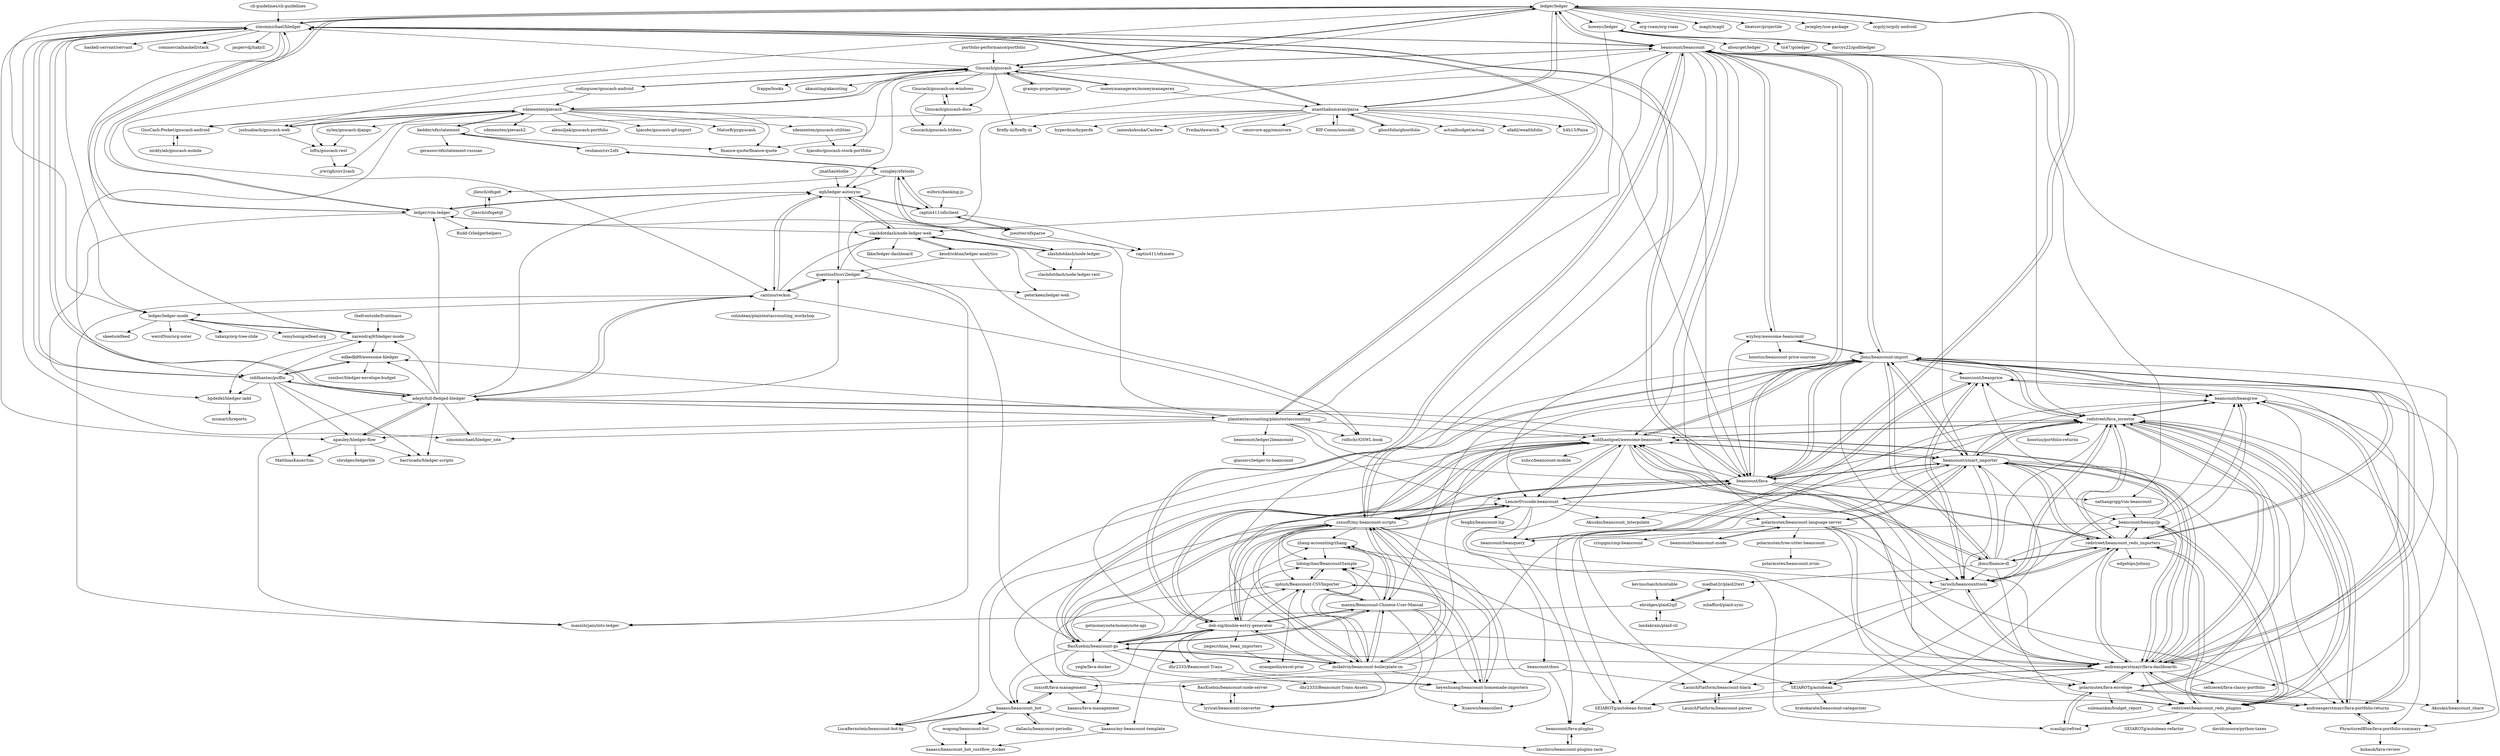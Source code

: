 digraph G {
"ledger/ledger" -> "simonmichael/hledger"
"ledger/ledger" -> "beancount/beancount"
"ledger/ledger" -> "beancount/fava"
"ledger/ledger" -> "ledger/ledger-mode"
"ledger/ledger" -> "Gnucash/gnucash"
"ledger/ledger" -> "ananthakumaran/paisa"
"ledger/ledger" -> "ledger/vim-ledger"
"ledger/ledger" -> "org-roam/org-roam" ["e"=1]
"ledger/ledger" -> "magit/magit" ["e"=1]
"ledger/ledger" -> "bbatsov/projectile" ["e"=1]
"ledger/ledger" -> "cantino/reckon"
"ledger/ledger" -> "jwiegley/use-package" ["e"=1]
"ledger/ledger" -> "egh/ledger-autosync"
"ledger/ledger" -> "orgzly/orgzly-android" ["e"=1]
"ledger/ledger" -> "howeyc/ledger"
"kevinschaich/mintable" -> "ebridges/plaid2qif" ["e"=1]
"egh/ledger-autosync" -> "captin411/ofxclient"
"egh/ledger-autosync" -> "slashdotdash/node-ledger"
"egh/ledger-autosync" -> "slashdotdash/node-ledger-web"
"egh/ledger-autosync" -> "cantino/reckon"
"egh/ledger-autosync" -> "quentinsf/icsv2ledger"
"egh/ledger-autosync" -> "ledger/vim-ledger"
"adept/full-fledged-hledger" -> "apauley/hledger-flow"
"adept/full-fledged-hledger" -> "simonmichael/hledger"
"adept/full-fledged-hledger" -> "cantino/reckon"
"adept/full-fledged-hledger" -> "siddhantac/puffin"
"adept/full-fledged-hledger" -> "plaintextaccounting/plaintextaccounting"
"adept/full-fledged-hledger" -> "edkedk99/awesome-hledger"
"adept/full-fledged-hledger" -> "manishrjain/into-ledger"
"adept/full-fledged-hledger" -> "barrucadu/hledger-scripts"
"adept/full-fledged-hledger" -> "narendraj9/hledger-mode"
"adept/full-fledged-hledger" -> "simonmichael/hledger_site"
"adept/full-fledged-hledger" -> "ledger/vim-ledger"
"adept/full-fledged-hledger" -> "egh/ledger-autosync"
"adept/full-fledged-hledger" -> "siddhantgoel/awesome-beancount"
"adept/full-fledged-hledger" -> "beancount/smart_importer"
"adept/full-fledged-hledger" -> "quentinsf/icsv2ledger"
"Gnucash/gnucash-on-windows" -> "Gnucash/gnucash-docs"
"Gnucash/gnucash-on-windows" -> "Gnucash/gnucash-htdocs"
"darcys22/godbledger" -> "howeyc/ledger"
"beancount/ledger2beancount" -> "glasserc/ledger-to-beancount"
"apauley/hledger-flow" -> "adept/full-fledged-hledger"
"apauley/hledger-flow" -> "MatthiasKauer/tim"
"apauley/hledger-flow" -> "sbridges/ledgerble"
"apauley/hledger-flow" -> "barrucadu/hledger-scripts"
"beancount/smart_importer" -> "jbms/beancount-import"
"beancount/smart_importer" -> "redstreet/beancount_reds_importers"
"beancount/smart_importer" -> "redstreet/fava_investor"
"beancount/smart_importer" -> "andreasgerstmayr/fava-dashboards"
"beancount/smart_importer" -> "polarmutex/beancount-language-server"
"beancount/smart_importer" -> "siddhantgoel/awesome-beancount"
"beancount/smart_importer" -> "beancount/beangrow"
"beancount/smart_importer" -> "LaunchPlatform/beancount-black"
"beancount/smart_importer" -> "beancount/beangulp"
"beancount/smart_importer" -> "Akuukis/beancount_interpolate"
"beancount/smart_importer" -> "beancount/fava"
"beancount/smart_importer" -> "SEIAROTg/autobean"
"beancount/smart_importer" -> "redstreet/beancount_reds_plugins"
"beancount/smart_importer" -> "andreasgerstmayr/fava-portfolio-returns"
"beancount/smart_importer" -> "tarioch/beancounttools"
"siddhantgoel/awesome-beancount" -> "jbms/beancount-import"
"siddhantgoel/awesome-beancount" -> "andreasgerstmayr/fava-dashboards"
"siddhantgoel/awesome-beancount" -> "redstreet/beancount_reds_importers"
"siddhantgoel/awesome-beancount" -> "zsxsoft/my-beancount-scripts"
"siddhantgoel/awesome-beancount" -> "beancount/smart_importer"
"siddhantgoel/awesome-beancount" -> "redstreet/fava_investor"
"siddhantgoel/awesome-beancount" -> "tarioch/beancounttools"
"siddhantgoel/awesome-beancount" -> "jbms/finance-dl"
"siddhantgoel/awesome-beancount" -> "deb-sig/double-entry-generator"
"siddhantgoel/awesome-beancount" -> "LucaBernstein/beancount-bot-tg"
"siddhantgoel/awesome-beancount" -> "Lencerf/vscode-beancount"
"siddhantgoel/awesome-beancount" -> "xuhcc/beancount-mobile" ["e"=1]
"siddhantgoel/awesome-beancount" -> "polarmutex/fava-envelope"
"siddhantgoel/awesome-beancount" -> "BaoXuebin/beancount-gs"
"siddhantgoel/awesome-beancount" -> "kaaass/beancount_bot"
"mckelvin/beancount-boilerplate-cn" -> "zsxsoft/my-beancount-scripts"
"mckelvin/beancount-boilerplate-cn" -> "maonx/Beancount-Chinese-User-Manual"
"mckelvin/beancount-boilerplate-cn" -> "sphish/Beancount-CSVImporter"
"mckelvin/beancount-boilerplate-cn" -> "heyeshuang/beancount-homemade-importers"
"mckelvin/beancount-boilerplate-cn" -> "deb-sig/double-entry-generator"
"mckelvin/beancount-boilerplate-cn" -> "Lencerf/vscode-beancount"
"mckelvin/beancount-boilerplate-cn" -> "lidongchao/BeancountSample"
"mckelvin/beancount-boilerplate-cn" -> "BaoXuebin/beancount-gs"
"mckelvin/beancount-boilerplate-cn" -> "lyricat/beancount-converter"
"mckelvin/beancount-boilerplate-cn" -> "beancount/smart_importer"
"mckelvin/beancount-boilerplate-cn" -> "zsxsoft/fava-management"
"mckelvin/beancount-boilerplate-cn" -> "jbms/beancount-import"
"mckelvin/beancount-boilerplate-cn" -> "zhang-accounting/zhang"
"kendricktan/ledger-analytics" -> "slashdotdash/node-ledger-web"
"kendricktan/ledger-analytics" -> "rolfschr/GSWL-book"
"kendricktan/ledger-analytics" -> "quentinsf/icsv2ledger"
"jbms/finance-dl" -> "jbms/beancount-import"
"jbms/finance-dl" -> "redstreet/beancount_reds_importers"
"jbms/finance-dl" -> "siddhantgoel/awesome-beancount"
"jbms/finance-dl" -> "tarioch/beancounttools"
"jbms/finance-dl" -> "madhat2r/plaid2text"
"jbms/finance-dl" -> "beancount/smart_importer"
"jbms/finance-dl" -> "redstreet/fava_investor"
"jbms/finance-dl" -> "redstreet/beancount_reds_plugins"
"jbms/finance-dl" -> "beancount/beangulp"
"beancount/docs" -> "zacchiro/beancount-plugins-zack"
"beancount/docs" -> "beancount/fava-plugins"
"beancount/docs" -> "LaunchPlatform/beancount-black"
"beancount/fava-plugins" -> "zacchiro/beancount-plugins-zack"
"lidongchao/BeancountSample" -> "sphish/Beancount-CSVImporter"
"lyricat/beancount-converter" -> "BaoXuebin/beancount-node-server"
"jseutter/ofxparse" -> "captin411/ofxclient"
"jseutter/ofxparse" -> "csingley/ofxtools"
"jseutter/ofxparse" -> "captin411/ofxmate"
"beancount/beancount" -> "beancount/fava"
"beancount/beancount" -> "jbms/beancount-import"
"beancount/beancount" -> "ledger/ledger"
"beancount/beancount" -> "deb-sig/double-entry-generator"
"beancount/beancount" -> "simonmichael/hledger"
"beancount/beancount" -> "beancount/smart_importer"
"beancount/beancount" -> "andreasgerstmayr/fava-dashboards"
"beancount/beancount" -> "siddhantgoel/awesome-beancount"
"beancount/beancount" -> "Lencerf/vscode-beancount"
"beancount/beancount" -> "zsxsoft/my-beancount-scripts"
"beancount/beancount" -> "redstreet/fava_investor"
"beancount/beancount" -> "polarmutex/beancount-language-server"
"beancount/beancount" -> "BaoXuebin/beancount-gs"
"beancount/beancount" -> "plaintextaccounting/plaintextaccounting"
"beancount/beancount" -> "Gnucash/gnucash"
"moneymanagerex/moneymanagerex" -> "Gnucash/gnucash" ["e"=1]
"moneymanagerex/moneymanagerex" -> "ananthakumaran/paisa" ["e"=1]
"cli-guidelines/cli-guidelines" -> "simonmichael/hledger" ["e"=1]
"gramps-project/gramps" -> "Gnucash/gnucash" ["e"=1]
"deb-sig/double-entry-generator" -> "zsxsoft/my-beancount-scripts"
"deb-sig/double-entry-generator" -> "maonx/Beancount-Chinese-User-Manual"
"deb-sig/double-entry-generator" -> "mckelvin/beancount-boilerplate-cn"
"deb-sig/double-entry-generator" -> "BaoXuebin/beancount-gs"
"deb-sig/double-entry-generator" -> "siddhantgoel/awesome-beancount"
"deb-sig/double-entry-generator" -> "heyeshuang/beancount-homemade-importers"
"deb-sig/double-entry-generator" -> "jiegec/china_bean_importers"
"deb-sig/double-entry-generator" -> "beancount/beancount"
"deb-sig/double-entry-generator" -> "dhr2333/Beancount-Trans"
"deb-sig/double-entry-generator" -> "sphish/Beancount-CSVImporter"
"deb-sig/double-entry-generator" -> "kaaass/my-beancount-template"
"deb-sig/double-entry-generator" -> "lidongchao/BeancountSample"
"deb-sig/double-entry-generator" -> "kaaass/beancount_bot"
"deb-sig/double-entry-generator" -> "andreasgerstmayr/fava-dashboards"
"deb-sig/double-entry-generator" -> "beancount/fava"
"nathangrigg/vim-beancount" -> "beancount/beangulp"
"euforic/banking.js" -> "captin411/ofxclient" ["e"=1]
"polarmutex/fava-envelope" -> "scauligi/refried"
"polarmutex/fava-envelope" -> "redstreet/fava_investor"
"polarmutex/fava-envelope" -> "andreasgerstmayr/fava-portfolio-returns"
"polarmutex/fava-envelope" -> "sulemankm/budget_report"
"polarmutex/fava-envelope" -> "andreasgerstmayr/fava-dashboards"
"polarmutex/fava-envelope" -> "beancount/beanprice"
"polarmutex/fava-envelope" -> "redstreet/beancount_reds_plugins"
"polarmutex/fava-envelope" -> "Akuukis/beancount_share"
"polarmutex/beancount-language-server" -> "crispgm/cmp-beancount"
"polarmutex/beancount-language-server" -> "beancount/smart_importer"
"polarmutex/beancount-language-server" -> "beancount/beancount-mode"
"polarmutex/beancount-language-server" -> "polarmutex/tree-sitter-beancount"
"polarmutex/beancount-language-server" -> "polarmutex/fava-envelope"
"polarmutex/beancount-language-server" -> "redstreet/beancount_reds_plugins"
"polarmutex/beancount-language-server" -> "tarioch/beancounttools"
"polarmutex/beancount-language-server" -> "andreasgerstmayr/fava-portfolio-returns"
"sdementen/piecash" -> "joshuabach/gnucash-web"
"sdementen/piecash" -> "loftx/gnucash-rest"
"sdementen/piecash" -> "nylen/gnucash-django"
"sdementen/piecash" -> "sdementen/gnucash-utilities"
"sdementen/piecash" -> "finance-quote/finance-quote"
"sdementen/piecash" -> "sdementen/piecash2"
"sdementen/piecash" -> "Gnucash/gnucash"
"sdementen/piecash" -> "alensiljak/gnucash-portfolio"
"sdementen/piecash" -> "jrwrigh/csv2cash"
"sdementen/piecash" -> "hjacobs/gnucash-qif-import"
"sdementen/piecash" -> "hjacobs/gnucash-stock-portfolio"
"sdementen/piecash" -> "kedder/ofxstatement"
"sdementen/piecash" -> "MatzeB/pygnucash"
"sdementen/piecash" -> "GnuCash-Pocket/gnucash-android"
"redstreet/beancount_reds_importers" -> "redstreet/beancount_reds_plugins"
"redstreet/beancount_reds_importers" -> "redstreet/fava_investor"
"redstreet/beancount_reds_importers" -> "tarioch/beancounttools"
"redstreet/beancount_reds_importers" -> "beancount/smart_importer"
"redstreet/beancount_reds_importers" -> "beancount/beangulp"
"redstreet/beancount_reds_importers" -> "jbms/beancount-import"
"redstreet/beancount_reds_importers" -> "beancount/beangrow"
"redstreet/beancount_reds_importers" -> "siddhantgoel/awesome-beancount"
"redstreet/beancount_reds_importers" -> "jbms/finance-dl"
"redstreet/beancount_reds_importers" -> "andreasgerstmayr/fava-dashboards"
"redstreet/beancount_reds_importers" -> "edgebips/johnny"
"redstreet/beancount_reds_importers" -> "SEIAROTg/autobean"
"tarioch/beancounttools" -> "LaunchPlatform/beancount-black"
"tarioch/beancounttools" -> "redstreet/fava_investor"
"tarioch/beancounttools" -> "SEIAROTg/autobean-format"
"tarioch/beancounttools" -> "redstreet/beancount_reds_importers"
"tarioch/beancounttools" -> "beancount/beangrow"
"tarioch/beancounttools" -> "beancount/beanprice"
"tarioch/beancounttools" -> "andreasgerstmayr/fava-dashboards"
"maonx/Beancount-Chinese-User-Manual" -> "zsxsoft/my-beancount-scripts"
"maonx/Beancount-Chinese-User-Manual" -> "sphish/Beancount-CSVImporter"
"maonx/Beancount-Chinese-User-Manual" -> "mckelvin/beancount-boilerplate-cn"
"maonx/Beancount-Chinese-User-Manual" -> "lidongchao/BeancountSample"
"maonx/Beancount-Chinese-User-Manual" -> "deb-sig/double-entry-generator"
"maonx/Beancount-Chinese-User-Manual" -> "Xuanwo/beancollect"
"maonx/Beancount-Chinese-User-Manual" -> "BaoXuebin/beancount-gs"
"maonx/Beancount-Chinese-User-Manual" -> "lyricat/beancount-converter"
"maonx/Beancount-Chinese-User-Manual" -> "heyeshuang/beancount-homemade-importers"
"maonx/Beancount-Chinese-User-Manual" -> "zhang-accounting/zhang"
"landakram/plaid-cli" -> "ebridges/plaid2qif"
"zsxsoft/my-beancount-scripts" -> "mckelvin/beancount-boilerplate-cn"
"zsxsoft/my-beancount-scripts" -> "deb-sig/double-entry-generator"
"zsxsoft/my-beancount-scripts" -> "maonx/Beancount-Chinese-User-Manual"
"zsxsoft/my-beancount-scripts" -> "BaoXuebin/beancount-gs"
"zsxsoft/my-beancount-scripts" -> "siddhantgoel/awesome-beancount"
"zsxsoft/my-beancount-scripts" -> "Lencerf/vscode-beancount"
"zsxsoft/my-beancount-scripts" -> "sphish/Beancount-CSVImporter"
"zsxsoft/my-beancount-scripts" -> "heyeshuang/beancount-homemade-importers"
"zsxsoft/my-beancount-scripts" -> "jbms/beancount-import"
"zsxsoft/my-beancount-scripts" -> "Xuanwo/beancollect"
"zsxsoft/my-beancount-scripts" -> "andreasgerstmayr/fava-dashboards"
"zsxsoft/my-beancount-scripts" -> "zhang-accounting/zhang"
"zsxsoft/my-beancount-scripts" -> "lidongchao/BeancountSample"
"zsxsoft/my-beancount-scripts" -> "redstreet/fava_investor"
"zsxsoft/my-beancount-scripts" -> "zsxsoft/fava-management"
"scauligi/refried" -> "polarmutex/fava-envelope"
"polarmutex/tree-sitter-beancount" -> "polarmutex/beancount.nvim"
"redstreet/fava_investor" -> "andreasgerstmayr/fava-portfolio-returns"
"redstreet/fava_investor" -> "redstreet/beancount_reds_importers"
"redstreet/fava_investor" -> "redstreet/beancount_reds_plugins"
"redstreet/fava_investor" -> "andreasgerstmayr/fava-dashboards"
"redstreet/fava_investor" -> "beancount/beangrow"
"redstreet/fava_investor" -> "tarioch/beancounttools"
"redstreet/fava_investor" -> "jbms/beancount-import"
"redstreet/fava_investor" -> "polarmutex/fava-envelope"
"redstreet/fava_investor" -> "SEIAROTg/autobean-format"
"redstreet/fava_investor" -> "hoostus/portfolio-returns"
"redstreet/fava_investor" -> "beancount/smart_importer"
"redstreet/fava_investor" -> "seltzered/fava-classy-portfolio"
"redstreet/fava_investor" -> "PhracturedBlue/fava-portfolio-summary"
"redstreet/fava_investor" -> "beancount/beanprice"
"redstreet/fava_investor" -> "siddhantgoel/awesome-beancount"
"beancount/beanprice" -> "beancount/beanquery"
"beancount/beanprice" -> "Akuukis/beancount_share"
"beancount/beanprice" -> "beancount/beangrow"
"beancount/beanprice" -> "tarioch/beancounttools"
"sphish/Beancount-CSVImporter" -> "kaaass/fava-management"
"sphish/Beancount-CSVImporter" -> "lidongchao/BeancountSample"
"sphish/Beancount-CSVImporter" -> "maonx/Beancount-Chinese-User-Manual"
"sphish/Beancount-CSVImporter" -> "heyeshuang/beancount-homemade-importers"
"sphish/Beancount-CSVImporter" -> "miaogaolin/excel-proc"
"quentinsf/icsv2ledger" -> "cantino/reckon"
"quentinsf/icsv2ledger" -> "peterkeen/ledger-web"
"quentinsf/icsv2ledger" -> "manishrjain/into-ledger"
"quentinsf/icsv2ledger" -> "slashdotdash/node-ledger-web"
"SEIAROTg/autobean" -> "SEIAROTg/autobean-format"
"SEIAROTg/autobean" -> "bratekarate/beancount-categorizer"
"heyeshuang/beancount-homemade-importers" -> "lidongchao/BeancountSample"
"heyeshuang/beancount-homemade-importers" -> "Xuanwo/beancollect"
"heyeshuang/beancount-homemade-importers" -> "sphish/Beancount-CSVImporter"
"zsxsoft/fava-management" -> "lyricat/beancount-converter"
"zsxsoft/fava-management" -> "kaaass/beancount_bot"
"zsxsoft/fava-management" -> "kaaass/fava-management"
"jliesch/ofxget" -> "jliesch/ofxgetqt"
"jliesch/ofxgetqt" -> "jliesch/ofxget"
"ghostfolio/ghostfolio" -> "ananthakumaran/paisa" ["e"=1]
"portfolio-performance/portfolio" -> "Gnucash/gnucash" ["e"=1]
"kedder/ofxstatement" -> "reubano/csv2ofx"
"kedder/ofxstatement" -> "gerasiov/ofxstatement-russian"
"kedder/ofxstatement" -> "finance-quote/finance-quote"
"kedder/ofxstatement" -> "sdementen/piecash"
"zhang-accounting/zhang" -> "SEIAROTg/autobean"
"zhang-accounting/zhang" -> "lidongchao/BeancountSample"
"zhang-accounting/zhang" -> "scauligi/refried"
"nylen/gnucash-django" -> "loftx/gnucash-rest"
"beancount/beangulp" -> "beancount/beanquery"
"beancount/beangulp" -> "redstreet/beancount_reds_importers"
"beancount/beangulp" -> "beancount/beangrow"
"beancount/beangulp" -> "beancount/beanprice"
"beancount/beangulp" -> "redstreet/beancount_reds_plugins"
"beancount/beangulp" -> "andreasgerstmayr/fava-dashboards"
"nicktylah/gnucash-mobile" -> "GnuCash-Pocket/gnucash-android"
"beancount/beanquery" -> "beancount/fava-plugins"
"beancount/beanquery" -> "beancount/beanprice"
"beancount/beancount-mode" -> "polarmutex/beancount-language-server"
"beancount/beangrow" -> "andreasgerstmayr/fava-portfolio-returns"
"beancount/beangrow" -> "PhracturedBlue/fava-portfolio-summary"
"beancount/beangrow" -> "redstreet/fava_investor"
"beancount/beangrow" -> "SEIAROTg/autobean-format"
"BaoXuebin/beancount-node-server" -> "lyricat/beancount-converter"
"sdementen/gnucash-utilities" -> "hjacobs/gnucash-stock-portfolio"
"ananthakumaran/paisa" -> "ledger/ledger"
"ananthakumaran/paisa" -> "simonmichael/hledger"
"ananthakumaran/paisa" -> "ghostfolio/ghostfolio" ["e"=1]
"ananthakumaran/paisa" -> "actualbudget/actual" ["e"=1]
"ananthakumaran/paisa" -> "beancount/fava"
"ananthakumaran/paisa" -> "beancount/beancount"
"ananthakumaran/paisa" -> "afadil/wealthfolio" ["e"=1]
"ananthakumaran/paisa" -> "h4h13/Paisa" ["e"=1]
"ananthakumaran/paisa" -> "firefly-iii/firefly-iii" ["e"=1]
"ananthakumaran/paisa" -> "hyperdxio/hyperdx" ["e"=1]
"ananthakumaran/paisa" -> "siddhantac/puffin"
"ananthakumaran/paisa" -> "jameskokoska/Cashew" ["e"=1]
"ananthakumaran/paisa" -> "Freika/dawarich" ["e"=1]
"ananthakumaran/paisa" -> "omnivore-app/omnivore" ["e"=1]
"ananthakumaran/paisa" -> "RIP-Comm/sossoldi" ["e"=1]
"codinguser/gnucash-android" -> "Gnucash/gnucash" ["e"=1]
"codinguser/gnucash-android" -> "GnuCash-Pocket/gnucash-android" ["e"=1]
"codinguser/gnucash-android" -> "sdementen/piecash" ["e"=1]
"BaoXuebin/beancount-gs" -> "zsxsoft/my-beancount-scripts"
"BaoXuebin/beancount-gs" -> "maonx/Beancount-Chinese-User-Manual"
"BaoXuebin/beancount-gs" -> "deb-sig/double-entry-generator"
"BaoXuebin/beancount-gs" -> "mckelvin/beancount-boilerplate-cn"
"BaoXuebin/beancount-gs" -> "kaaass/beancount_bot"
"BaoXuebin/beancount-gs" -> "andreasgerstmayr/fava-dashboards"
"BaoXuebin/beancount-gs" -> "siddhantgoel/awesome-beancount"
"BaoXuebin/beancount-gs" -> "jbms/beancount-import"
"BaoXuebin/beancount-gs" -> "BaoXuebin/beancount-node-server"
"BaoXuebin/beancount-gs" -> "dhr2333/Beancount-Trans"
"BaoXuebin/beancount-gs" -> "yegle/fava-docker"
"BaoXuebin/beancount-gs" -> "Lencerf/vscode-beancount"
"BaoXuebin/beancount-gs" -> "sphish/Beancount-CSVImporter"
"BaoXuebin/beancount-gs" -> "heyeshuang/beancount-homemade-importers"
"BaoXuebin/beancount-gs" -> "zhang-accounting/zhang"
"jmathai/elodie" -> "egh/ledger-autosync" ["e"=1]
"beancount/fava" -> "beancount/beancount"
"beancount/fava" -> "jbms/beancount-import"
"beancount/fava" -> "beancount/smart_importer"
"beancount/fava" -> "andreasgerstmayr/fava-dashboards"
"beancount/fava" -> "redstreet/fava_investor"
"beancount/fava" -> "Lencerf/vscode-beancount"
"beancount/fava" -> "zsxsoft/my-beancount-scripts"
"beancount/fava" -> "siddhantgoel/awesome-beancount"
"beancount/fava" -> "ledger/ledger"
"beancount/fava" -> "simonmichael/hledger"
"beancount/fava" -> "deb-sig/double-entry-generator"
"beancount/fava" -> "wzyboy/awesome-beancount"
"beancount/fava" -> "nathangrigg/vim-beancount"
"beancount/fava" -> "polarmutex/fava-envelope"
"joshuabach/gnucash-web" -> "sdementen/piecash"
"joshuabach/gnucash-web" -> "loftx/gnucash-rest"
"hpdeifel/hledger-iadd" -> "msmart/hreports"
"jbms/beancount-import" -> "beancount/smart_importer"
"jbms/beancount-import" -> "jbms/finance-dl"
"jbms/beancount-import" -> "andreasgerstmayr/fava-dashboards"
"jbms/beancount-import" -> "redstreet/fava_investor"
"jbms/beancount-import" -> "redstreet/beancount_reds_importers"
"jbms/beancount-import" -> "siddhantgoel/awesome-beancount"
"jbms/beancount-import" -> "beancount/fava"
"jbms/beancount-import" -> "tarioch/beancounttools"
"jbms/beancount-import" -> "redstreet/beancount_reds_plugins"
"jbms/beancount-import" -> "zsxsoft/my-beancount-scripts"
"jbms/beancount-import" -> "beancount/beanprice"
"jbms/beancount-import" -> "beancount/beancount"
"jbms/beancount-import" -> "beancount/beangrow"
"jbms/beancount-import" -> "maonx/Beancount-Chinese-User-Manual"
"jbms/beancount-import" -> "wzyboy/awesome-beancount"
"LucaBernstein/beancount-bot-tg" -> "kaaass/beancount_bot"
"PhracturedBlue/fava-portfolio-summary" -> "kubauk/fava-review"
"PhracturedBlue/fava-portfolio-summary" -> "andreasgerstmayr/fava-portfolio-returns"
"andreasgerstmayr/fava-portfolio-returns" -> "beancount/beangrow"
"andreasgerstmayr/fava-portfolio-returns" -> "andreasgerstmayr/fava-dashboards"
"andreasgerstmayr/fava-portfolio-returns" -> "PhracturedBlue/fava-portfolio-summary"
"andreasgerstmayr/fava-portfolio-returns" -> "redstreet/fava_investor"
"LaunchPlatform/beancount-black" -> "LaunchPlatform/beancount-parser"
"kaaass/my-beancount-template" -> "kaaass/beancount_bot_costflow_docker"
"dallaslu/beancount-periodic" -> "kaaass/beancount_bot"
"redstreet/beancount_reds_plugins" -> "redstreet/beancount_reds_importers"
"redstreet/beancount_reds_plugins" -> "redstreet/fava_investor"
"redstreet/beancount_reds_plugins" -> "beancount/beangulp"
"redstreet/beancount_reds_plugins" -> "scauligi/refried"
"redstreet/beancount_reds_plugins" -> "SEIAROTg/autobean-refactor"
"redstreet/beancount_reds_plugins" -> "davidcmoore/python-taxes"
"kaaass/beancount_bot" -> "kaaass/beancount_bot_costflow_docker"
"kaaass/beancount_bot" -> "LucaBernstein/beancount-bot-tg"
"kaaass/beancount_bot" -> "zsxsoft/fava-management"
"kaaass/beancount_bot" -> "dallaslu/beancount-periodic"
"kaaass/beancount_bot" -> "kaaass/my-beancount-template"
"kaaass/beancount_bot" -> "wogong/beancount-bot"
"LaunchPlatform/beancount-parser" -> "LaunchPlatform/beancount-black"
"RIP-Comm/sossoldi" -> "ananthakumaran/paisa" ["e"=1]
"captin411/ofxclient" -> "jseutter/ofxparse"
"captin411/ofxclient" -> "egh/ledger-autosync"
"captin411/ofxclient" -> "csingley/ofxtools"
"captin411/ofxclient" -> "captin411/ofxmate"
"GnuCash-Pocket/gnucash-android" -> "nicktylah/gnucash-mobile"
"siddhantac/puffin" -> "edkedk99/awesome-hledger"
"siddhantac/puffin" -> "apauley/hledger-flow"
"siddhantac/puffin" -> "adept/full-fledged-hledger"
"siddhantac/puffin" -> "hpdeifel/hledger-iadd"
"siddhantac/puffin" -> "narendraj9/hledger-mode"
"siddhantac/puffin" -> "MatthiasKauer/tim"
"siddhantac/puffin" -> "barrucadu/hledger-scripts"
"siddhantac/puffin" -> "simonmichael/hledger"
"madhat2r/plaid2text" -> "ebridges/plaid2qif"
"madhat2r/plaid2text" -> "mbafford/plaid-sync"
"plaintextaccounting/plaintextaccounting" -> "adept/full-fledged-hledger"
"plaintextaccounting/plaintextaccounting" -> "beancount/ledger2beancount"
"plaintextaccounting/plaintextaccounting" -> "simonmichael/hledger"
"plaintextaccounting/plaintextaccounting" -> "apauley/hledger-flow"
"plaintextaccounting/plaintextaccounting" -> "siddhantgoel/awesome-beancount"
"plaintextaccounting/plaintextaccounting" -> "Lencerf/vscode-beancount"
"plaintextaccounting/plaintextaccounting" -> "beancount/fava"
"plaintextaccounting/plaintextaccounting" -> "edkedk99/awesome-hledger"
"plaintextaccounting/plaintextaccounting" -> "simonmichael/hledger_site"
"plaintextaccounting/plaintextaccounting" -> "ledger/vim-ledger"
"plaintextaccounting/plaintextaccounting" -> "rolfschr/GSWL-book"
"wzyboy/awesome-beancount" -> "beancount/beancount"
"wzyboy/awesome-beancount" -> "hoostus/beancount-price-sources"
"wzyboy/awesome-beancount" -> "jbms/beancount-import"
"jiegec/china_bean_importers" -> "miaogaolin/excel-proc"
"getmoneynote/moneynote-api" -> "BaoXuebin/beancount-gs" ["e"=1]
"narendraj9/hledger-mode" -> "edkedk99/awesome-hledger"
"narendraj9/hledger-mode" -> "ledger/ledger-mode"
"narendraj9/hledger-mode" -> "hpdeifel/hledger-iadd"
"ledger/vim-ledger" -> "egh/ledger-autosync"
"ledger/vim-ledger" -> "hpdeifel/hledger-iadd"
"ledger/vim-ledger" -> "slashdotdash/node-ledger-web"
"ledger/vim-ledger" -> "simonmichael/hledger"
"ledger/vim-ledger" -> "Rudd-O/ledgerhelpers"
"ledger/vim-ledger" -> "ledger/ledger"
"reubano/csv2ofx" -> "kedder/ofxstatement"
"reubano/csv2ofx" -> "csingley/ofxtools"
"edkedk99/awesome-hledger" -> "zombor/hledger-envelope-budget"
"edkedk99/awesome-hledger" -> "siddhantac/puffin"
"ledger/ledger-mode" -> "narendraj9/hledger-mode"
"ledger/ledger-mode" -> "remyhonig/elfeed-org" ["e"=1]
"ledger/ledger-mode" -> "skeeto/elfeed" ["e"=1]
"ledger/ledger-mode" -> "weirdNox/org-noter" ["e"=1]
"ledger/ledger-mode" -> "takaxp/org-tree-slide" ["e"=1]
"SEIAROTg/autobean-format" -> "beancount/fava-plugins"
"andreasgerstmayr/fava-dashboards" -> "andreasgerstmayr/fava-portfolio-returns"
"andreasgerstmayr/fava-dashboards" -> "redstreet/fava_investor"
"andreasgerstmayr/fava-dashboards" -> "jbms/beancount-import"
"andreasgerstmayr/fava-dashboards" -> "beancount/beangrow"
"andreasgerstmayr/fava-dashboards" -> "tarioch/beancounttools"
"andreasgerstmayr/fava-dashboards" -> "siddhantgoel/awesome-beancount"
"andreasgerstmayr/fava-dashboards" -> "LaunchPlatform/beancount-black"
"andreasgerstmayr/fava-dashboards" -> "beancount/smart_importer"
"andreasgerstmayr/fava-dashboards" -> "polarmutex/fava-envelope"
"andreasgerstmayr/fava-dashboards" -> "beancount/beangulp"
"andreasgerstmayr/fava-dashboards" -> "redstreet/beancount_reds_importers"
"andreasgerstmayr/fava-dashboards" -> "SEIAROTg/autobean-format"
"andreasgerstmayr/fava-dashboards" -> "seltzered/fava-classy-portfolio"
"andreasgerstmayr/fava-dashboards" -> "SEIAROTg/autobean"
"andreasgerstmayr/fava-dashboards" -> "redstreet/beancount_reds_plugins"
"wogong/beancount-bot" -> "kaaass/beancount_bot_costflow_docker"
"dhr2333/Beancount-Trans" -> "dhr2333/Beancount-Trans-Assets"
"Gnucash/gnucash" -> "codinguser/gnucash-android" ["e"=1]
"Gnucash/gnucash" -> "ledger/ledger"
"Gnucash/gnucash" -> "sdementen/piecash"
"Gnucash/gnucash" -> "moneymanagerex/moneymanagerex" ["e"=1]
"Gnucash/gnucash" -> "beancount/beancount"
"Gnucash/gnucash" -> "simonmichael/hledger"
"Gnucash/gnucash" -> "beancount/fava"
"Gnucash/gnucash" -> "Gnucash/gnucash-docs"
"Gnucash/gnucash" -> "joshuabach/gnucash-web"
"Gnucash/gnucash" -> "gramps-project/gramps" ["e"=1]
"Gnucash/gnucash" -> "finance-quote/finance-quote"
"Gnucash/gnucash" -> "frappe/books" ["e"=1]
"Gnucash/gnucash" -> "akaunting/akaunting" ["e"=1]
"Gnucash/gnucash" -> "firefly-iii/firefly-iii" ["e"=1]
"Gnucash/gnucash" -> "Gnucash/gnucash-on-windows"
"Gnucash/gnucash-docs" -> "Gnucash/gnucash-on-windows"
"Gnucash/gnucash-docs" -> "Gnucash/gnucash-htdocs"
"thefrontside/frontmacs" -> "narendraj9/hledger-mode"
"cantino/reckon" -> "quentinsf/icsv2ledger"
"cantino/reckon" -> "manishrjain/into-ledger"
"cantino/reckon" -> "egh/ledger-autosync"
"cantino/reckon" -> "rolfschr/GSWL-book"
"cantino/reckon" -> "adept/full-fledged-hledger"
"cantino/reckon" -> "slashdotdash/node-ledger-web"
"cantino/reckon" -> "ledger/ledger-mode"
"cantino/reckon" -> "colindean/plaintextaccounting_workshop"
"beancount/beancount" -> "wzyboy/awesome-beancount"
"beancount/beancount" -> "nathangrigg/vim-beancount"
"beancount/beancount" -> "mckelvin/beancount-boilerplate-cn"
"zacchiro/beancount-plugins-zack" -> "beancount/fava-plugins"
"Lencerf/vscode-beancount" -> "mckelvin/beancount-boilerplate-cn"
"Lencerf/vscode-beancount" -> "zsxsoft/my-beancount-scripts"
"Lencerf/vscode-beancount" -> "siddhantgoel/awesome-beancount"
"Lencerf/vscode-beancount" -> "beancount/fava"
"Lencerf/vscode-beancount" -> "beancount/docs"
"Lencerf/vscode-beancount" -> "Akuukis/beancount_interpolate"
"Lencerf/vscode-beancount" -> "andreasgerstmayr/fava-dashboards"
"Lencerf/vscode-beancount" -> "polarmutex/beancount-language-server"
"Lencerf/vscode-beancount" -> "fengkx/beancount-lsp"
"Lencerf/vscode-beancount" -> "beancount/beanquery"
"slashdotdash/node-ledger" -> "slashdotdash/node-ledger-web"
"slashdotdash/node-ledger" -> "slashdotdash/node-ledger-rest"
"simonmichael/hledger" -> "ledger/ledger"
"simonmichael/hledger" -> "adept/full-fledged-hledger"
"simonmichael/hledger" -> "beancount/beancount"
"simonmichael/hledger" -> "beancount/fava"
"simonmichael/hledger" -> "plaintextaccounting/plaintextaccounting"
"simonmichael/hledger" -> "apauley/hledger-flow"
"simonmichael/hledger" -> "ledger/vim-ledger"
"simonmichael/hledger" -> "siddhantac/puffin"
"simonmichael/hledger" -> "simonmichael/hledger_site"
"simonmichael/hledger" -> "haskell-servant/servant" ["e"=1]
"simonmichael/hledger" -> "commercialhaskell/stack" ["e"=1]
"simonmichael/hledger" -> "narendraj9/hledger-mode"
"simonmichael/hledger" -> "jaspervdj/hakyll" ["e"=1]
"simonmichael/hledger" -> "ananthakumaran/paisa"
"simonmichael/hledger" -> "ledger/ledger-mode"
"csingley/ofxtools" -> "jseutter/ofxparse"
"csingley/ofxtools" -> "captin411/ofxclient"
"csingley/ofxtools" -> "jliesch/ofxget"
"csingley/ofxtools" -> "reubano/csv2ofx"
"csingley/ofxtools" -> "egh/ledger-autosync"
"loftx/gnucash-rest" -> "jrwrigh/csv2cash"
"howeyc/ledger" -> "abourget/ledger"
"howeyc/ledger" -> "darcys22/godbledger"
"howeyc/ledger" -> "tn47/goledger"
"howeyc/ledger" -> "slashdotdash/node-ledger-web"
"ebridges/plaid2qif" -> "landakram/plaid-cli"
"ebridges/plaid2qif" -> "madhat2r/plaid2text"
"ebridges/plaid2qif" -> "manishrjain/into-ledger"
"slashdotdash/node-ledger-web" -> "slashdotdash/node-ledger"
"slashdotdash/node-ledger-web" -> "Ikke/ledger-dashboard"
"slashdotdash/node-ledger-web" -> "peterkeen/ledger-web"
"slashdotdash/node-ledger-web" -> "slashdotdash/node-ledger-rest"
"slashdotdash/node-ledger-web" -> "kendricktan/ledger-analytics"
"slashdotdash/node-ledger-web" -> "egh/ledger-autosync"
"ledger/ledger" ["l"="11.175,-12.259"]
"simonmichael/hledger" ["l"="11.189,-12.216"]
"beancount/beancount" ["l"="11.246,-12.281"]
"beancount/fava" ["l"="11.26,-12.267"]
"ledger/ledger-mode" ["l"="11.141,-12.203"]
"Gnucash/gnucash" ["l"="11.101,-12.274"]
"ananthakumaran/paisa" ["l"="11.24,-12.203"]
"ledger/vim-ledger" ["l"="11.147,-12.239"]
"org-roam/org-roam" ["l"="-16.48,-11.982", "c"=16]
"magit/magit" ["l"="-16.692,-12.007", "c"=16]
"bbatsov/projectile" ["l"="-16.72,-11.946", "c"=16]
"cantino/reckon" ["l"="11.15,-12.273"]
"jwiegley/use-package" ["l"="-16.68,-11.957", "c"=16]
"egh/ledger-autosync" ["l"="11.135,-12.309"]
"orgzly/orgzly-android" ["l"="-16.469,-12.007", "c"=16]
"howeyc/ledger" ["l"="11.064,-12.216"]
"kevinschaich/mintable" ["l"="13.297,-8.588", "c"=18]
"ebridges/plaid2qif" ["l"="11.283,-12.192"]
"captin411/ofxclient" ["l"="11.104,-12.37"]
"slashdotdash/node-ledger" ["l"="11.11,-12.328"]
"slashdotdash/node-ledger-web" ["l"="11.116,-12.302"]
"quentinsf/icsv2ledger" ["l"="11.159,-12.296"]
"adept/full-fledged-hledger" ["l"="11.199,-12.235"]
"apauley/hledger-flow" ["l"="11.211,-12.181"]
"siddhantac/puffin" ["l"="11.184,-12.181"]
"plaintextaccounting/plaintextaccounting" ["l"="11.228,-12.235"]
"edkedk99/awesome-hledger" ["l"="11.191,-12.166"]
"manishrjain/into-ledger" ["l"="11.208,-12.263"]
"barrucadu/hledger-scripts" ["l"="11.211,-12.165"]
"narendraj9/hledger-mode" ["l"="11.157,-12.167"]
"simonmichael/hledger_site" ["l"="11.213,-12.203"]
"siddhantgoel/awesome-beancount" ["l"="11.293,-12.281"]
"beancount/smart_importer" ["l"="11.276,-12.316"]
"Gnucash/gnucash-on-windows" ["l"="11.055,-12.253"]
"Gnucash/gnucash-docs" ["l"="11.05,-12.27"]
"Gnucash/gnucash-htdocs" ["l"="11.029,-12.252"]
"darcys22/godbledger" ["l"="11.021,-12.181"]
"beancount/ledger2beancount" ["l"="11.257,-12.159"]
"glasserc/ledger-to-beancount" ["l"="11.27,-12.129"]
"MatthiasKauer/tim" ["l"="11.198,-12.145"]
"sbridges/ledgerble" ["l"="11.222,-12.123"]
"jbms/beancount-import" ["l"="11.29,-12.3"]
"redstreet/beancount_reds_importers" ["l"="11.279,-12.328"]
"redstreet/fava_investor" ["l"="11.293,-12.325"]
"andreasgerstmayr/fava-dashboards" ["l"="11.305,-12.314"]
"polarmutex/beancount-language-server" ["l"="11.277,-12.36"]
"beancount/beangrow" ["l"="11.28,-12.341"]
"LaunchPlatform/beancount-black" ["l"="11.301,-12.367"]
"beancount/beangulp" ["l"="11.293,-12.314"]
"Akuukis/beancount_interpolate" ["l"="11.334,-12.343"]
"SEIAROTg/autobean" ["l"="11.32,-12.352"]
"redstreet/beancount_reds_plugins" ["l"="11.307,-12.338"]
"andreasgerstmayr/fava-portfolio-returns" ["l"="11.291,-12.348"]
"tarioch/beancounttools" ["l"="11.294,-12.335"]
"zsxsoft/my-beancount-scripts" ["l"="11.324,-12.285"]
"jbms/finance-dl" ["l"="11.271,-12.299"]
"deb-sig/double-entry-generator" ["l"="11.322,-12.262"]
"LucaBernstein/beancount-bot-tg" ["l"="11.324,-12.234"]
"Lencerf/vscode-beancount" ["l"="11.305,-12.295"]
"xuhcc/beancount-mobile" ["l"="-51.056,-15.015", "c"=788]
"polarmutex/fava-envelope" ["l"="11.32,-12.321"]
"BaoXuebin/beancount-gs" ["l"="11.341,-12.269"]
"kaaass/beancount_bot" ["l"="11.347,-12.234"]
"mckelvin/beancount-boilerplate-cn" ["l"="11.338,-12.291"]
"maonx/Beancount-Chinese-User-Manual" ["l"="11.354,-12.282"]
"sphish/Beancount-CSVImporter" ["l"="11.371,-12.28"]
"heyeshuang/beancount-homemade-importers" ["l"="11.362,-12.269"]
"lidongchao/BeancountSample" ["l"="11.359,-12.294"]
"lyricat/beancount-converter" ["l"="11.379,-12.269"]
"zsxsoft/fava-management" ["l"="11.361,-12.253"]
"zhang-accounting/zhang" ["l"="11.362,-12.313"]
"kendricktan/ledger-analytics" ["l"="11.145,-12.335"]
"rolfschr/GSWL-book" ["l"="11.184,-12.305"]
"madhat2r/plaid2text" ["l"="11.303,-12.209"]
"beancount/docs" ["l"="11.327,-12.37"]
"zacchiro/beancount-plugins-zack" ["l"="11.348,-12.396"]
"beancount/fava-plugins" ["l"="11.341,-12.377"]
"BaoXuebin/beancount-node-server" ["l"="11.381,-12.249"]
"jseutter/ofxparse" ["l"="11.09,-12.402"]
"csingley/ofxtools" ["l"="11.072,-12.379"]
"captin411/ofxmate" ["l"="11.11,-12.397"]
"moneymanagerex/moneymanagerex" ["l"="-52.877,9.427", "c"=19]
"cli-guidelines/cli-guidelines" ["l"="5.041,-4.958", "c"=784]
"gramps-project/gramps" ["l"="-2.741,-31.73", "c"=30]
"jiegec/china_bean_importers" ["l"="11.403,-12.266"]
"dhr2333/Beancount-Trans" ["l"="11.365,-12.235"]
"kaaass/my-beancount-template" ["l"="11.341,-12.217"]
"nathangrigg/vim-beancount" ["l"="11.284,-12.252"]
"euforic/banking.js" ["l"="2.387,-33.218", "c"=785]
"scauligi/refried" ["l"="11.349,-12.334"]
"sulemankm/budget_report" ["l"="11.311,-12.28"]
"beancount/beanprice" ["l"="11.318,-12.338"]
"Akuukis/beancount_share" ["l"="11.354,-12.348"]
"crispgm/cmp-beancount" ["l"="11.284,-12.404"]
"beancount/beancount-mode" ["l"="11.26,-12.396"]
"polarmutex/tree-sitter-beancount" ["l"="11.273,-12.42"]
"sdementen/piecash" ["l"="11.001,-12.306"]
"joshuabach/gnucash-web" ["l"="11.023,-12.285"]
"loftx/gnucash-rest" ["l"="10.989,-12.277"]
"nylen/gnucash-django" ["l"="10.965,-12.273"]
"sdementen/gnucash-utilities" ["l"="10.965,-12.314"]
"finance-quote/finance-quote" ["l"="11.036,-12.316"]
"sdementen/piecash2" ["l"="10.991,-12.327"]
"alensiljak/gnucash-portfolio" ["l"="10.978,-12.321"]
"jrwrigh/csv2cash" ["l"="10.977,-12.289"]
"hjacobs/gnucash-qif-import" ["l"="10.954,-12.298"]
"hjacobs/gnucash-stock-portfolio" ["l"="10.975,-12.305"]
"kedder/ofxstatement" ["l"="11.005,-12.35"]
"MatzeB/pygnucash" ["l"="10.968,-12.335"]
"GnuCash-Pocket/gnucash-android" ["l"="10.933,-12.321"]
"edgebips/johnny" ["l"="11.245,-12.36"]
"SEIAROTg/autobean-format" ["l"="11.307,-12.356"]
"Xuanwo/beancollect" ["l"="11.376,-12.294"]
"landakram/plaid-cli" ["l"="11.298,-12.165"]
"polarmutex/beancount.nvim" ["l"="11.271,-12.447"]
"hoostus/portfolio-returns" ["l"="11.29,-12.382"]
"seltzered/fava-classy-portfolio" ["l"="11.334,-12.318"]
"PhracturedBlue/fava-portfolio-summary" ["l"="11.264,-12.356"]
"beancount/beanquery" ["l"="11.334,-12.332"]
"kaaass/fava-management" ["l"="11.389,-12.259"]
"miaogaolin/excel-proc" ["l"="11.408,-12.285"]
"peterkeen/ledger-web" ["l"="11.133,-12.292"]
"bratekarate/beancount-categorizer" ["l"="11.331,-12.39"]
"jliesch/ofxget" ["l"="11.055,-12.413"]
"jliesch/ofxgetqt" ["l"="11.045,-12.429"]
"ghostfolio/ghostfolio" ["l"="12.658,-8.933", "c"=18]
"portfolio-performance/portfolio" ["l"="12.794,-9.016", "c"=18]
"reubano/csv2ofx" ["l"="11.029,-12.379"]
"gerasiov/ofxstatement-russian" ["l"="10.981,-12.372"]
"nicktylah/gnucash-mobile" ["l"="10.906,-12.327"]
"actualbudget/actual" ["l"="12.676,-8.997", "c"=18]
"afadil/wealthfolio" ["l"="16.161,-10.327", "c"=198]
"h4h13/Paisa" ["l"="-52.361,9.39", "c"=19]
"firefly-iii/firefly-iii" ["l"="12.634,-8.976", "c"=18]
"hyperdxio/hyperdx" ["l"="16.035,-10.259", "c"=198]
"jameskokoska/Cashew" ["l"="-52.323,9.315", "c"=19]
"Freika/dawarich" ["l"="12.466,-8.719", "c"=18]
"omnivore-app/omnivore" ["l"="12.673,-9.101", "c"=18]
"RIP-Comm/sossoldi" ["l"="41.277,-0.153", "c"=7]
"codinguser/gnucash-android" ["l"="61.352,-15.634", "c"=609]
"yegle/fava-docker" ["l"="11.409,-12.238"]
"jmathai/elodie" ["l"="12.388,-11.324", "c"=1212]
"wzyboy/awesome-beancount" ["l"="11.243,-12.312"]
"hpdeifel/hledger-iadd" ["l"="11.134,-12.176"]
"msmart/hreports" ["l"="11.116,-12.151"]
"kubauk/fava-review" ["l"="11.243,-12.381"]
"LaunchPlatform/beancount-parser" ["l"="11.31,-12.396"]
"kaaass/beancount_bot_costflow_docker" ["l"="11.354,-12.205"]
"dallaslu/beancount-periodic" ["l"="11.366,-12.216"]
"SEIAROTg/autobean-refactor" ["l"="11.344,-12.363"]
"davidcmoore/python-taxes" ["l"="11.361,-12.372"]
"wogong/beancount-bot" ["l"="11.369,-12.201"]
"mbafford/plaid-sync" ["l"="11.328,-12.173"]
"hoostus/beancount-price-sources" ["l"="11.222,-12.338"]
"getmoneynote/moneynote-api" ["l"="12.456,-7.947", "c"=18]
"Rudd-O/ledgerhelpers" ["l"="11.1,-12.199"]
"zombor/hledger-envelope-budget" ["l"="11.184,-12.123"]
"remyhonig/elfeed-org" ["l"="-16.466,-11.9", "c"=16]
"skeeto/elfeed" ["l"="-16.533,-11.923", "c"=16]
"weirdNox/org-noter" ["l"="-16.408,-11.941", "c"=16]
"takaxp/org-tree-slide" ["l"="-16.392,-11.805", "c"=16]
"dhr2333/Beancount-Trans-Assets" ["l"="11.392,-12.213"]
"frappe/books" ["l"="15.141,-11.456", "c"=1205]
"akaunting/akaunting" ["l"="-15.5,27.969", "c"=29]
"thefrontside/frontmacs" ["l"="11.128,-12.094"]
"colindean/plaintextaccounting_workshop" ["l"="11.111,-12.238"]
"fengkx/beancount-lsp" ["l"="11.307,-12.245"]
"slashdotdash/node-ledger-rest" ["l"="11.093,-12.331"]
"haskell-servant/servant" ["l"="-20.806,-20.154", "c"=118]
"commercialhaskell/stack" ["l"="-20.877,-20.19", "c"=118]
"jaspervdj/hakyll" ["l"="-20.856,-20.219", "c"=118]
"abourget/ledger" ["l"="11.026,-12.212"]
"tn47/goledger" ["l"="11.052,-12.184"]
"Ikke/ledger-dashboard" ["l"="11.079,-12.32"]
}